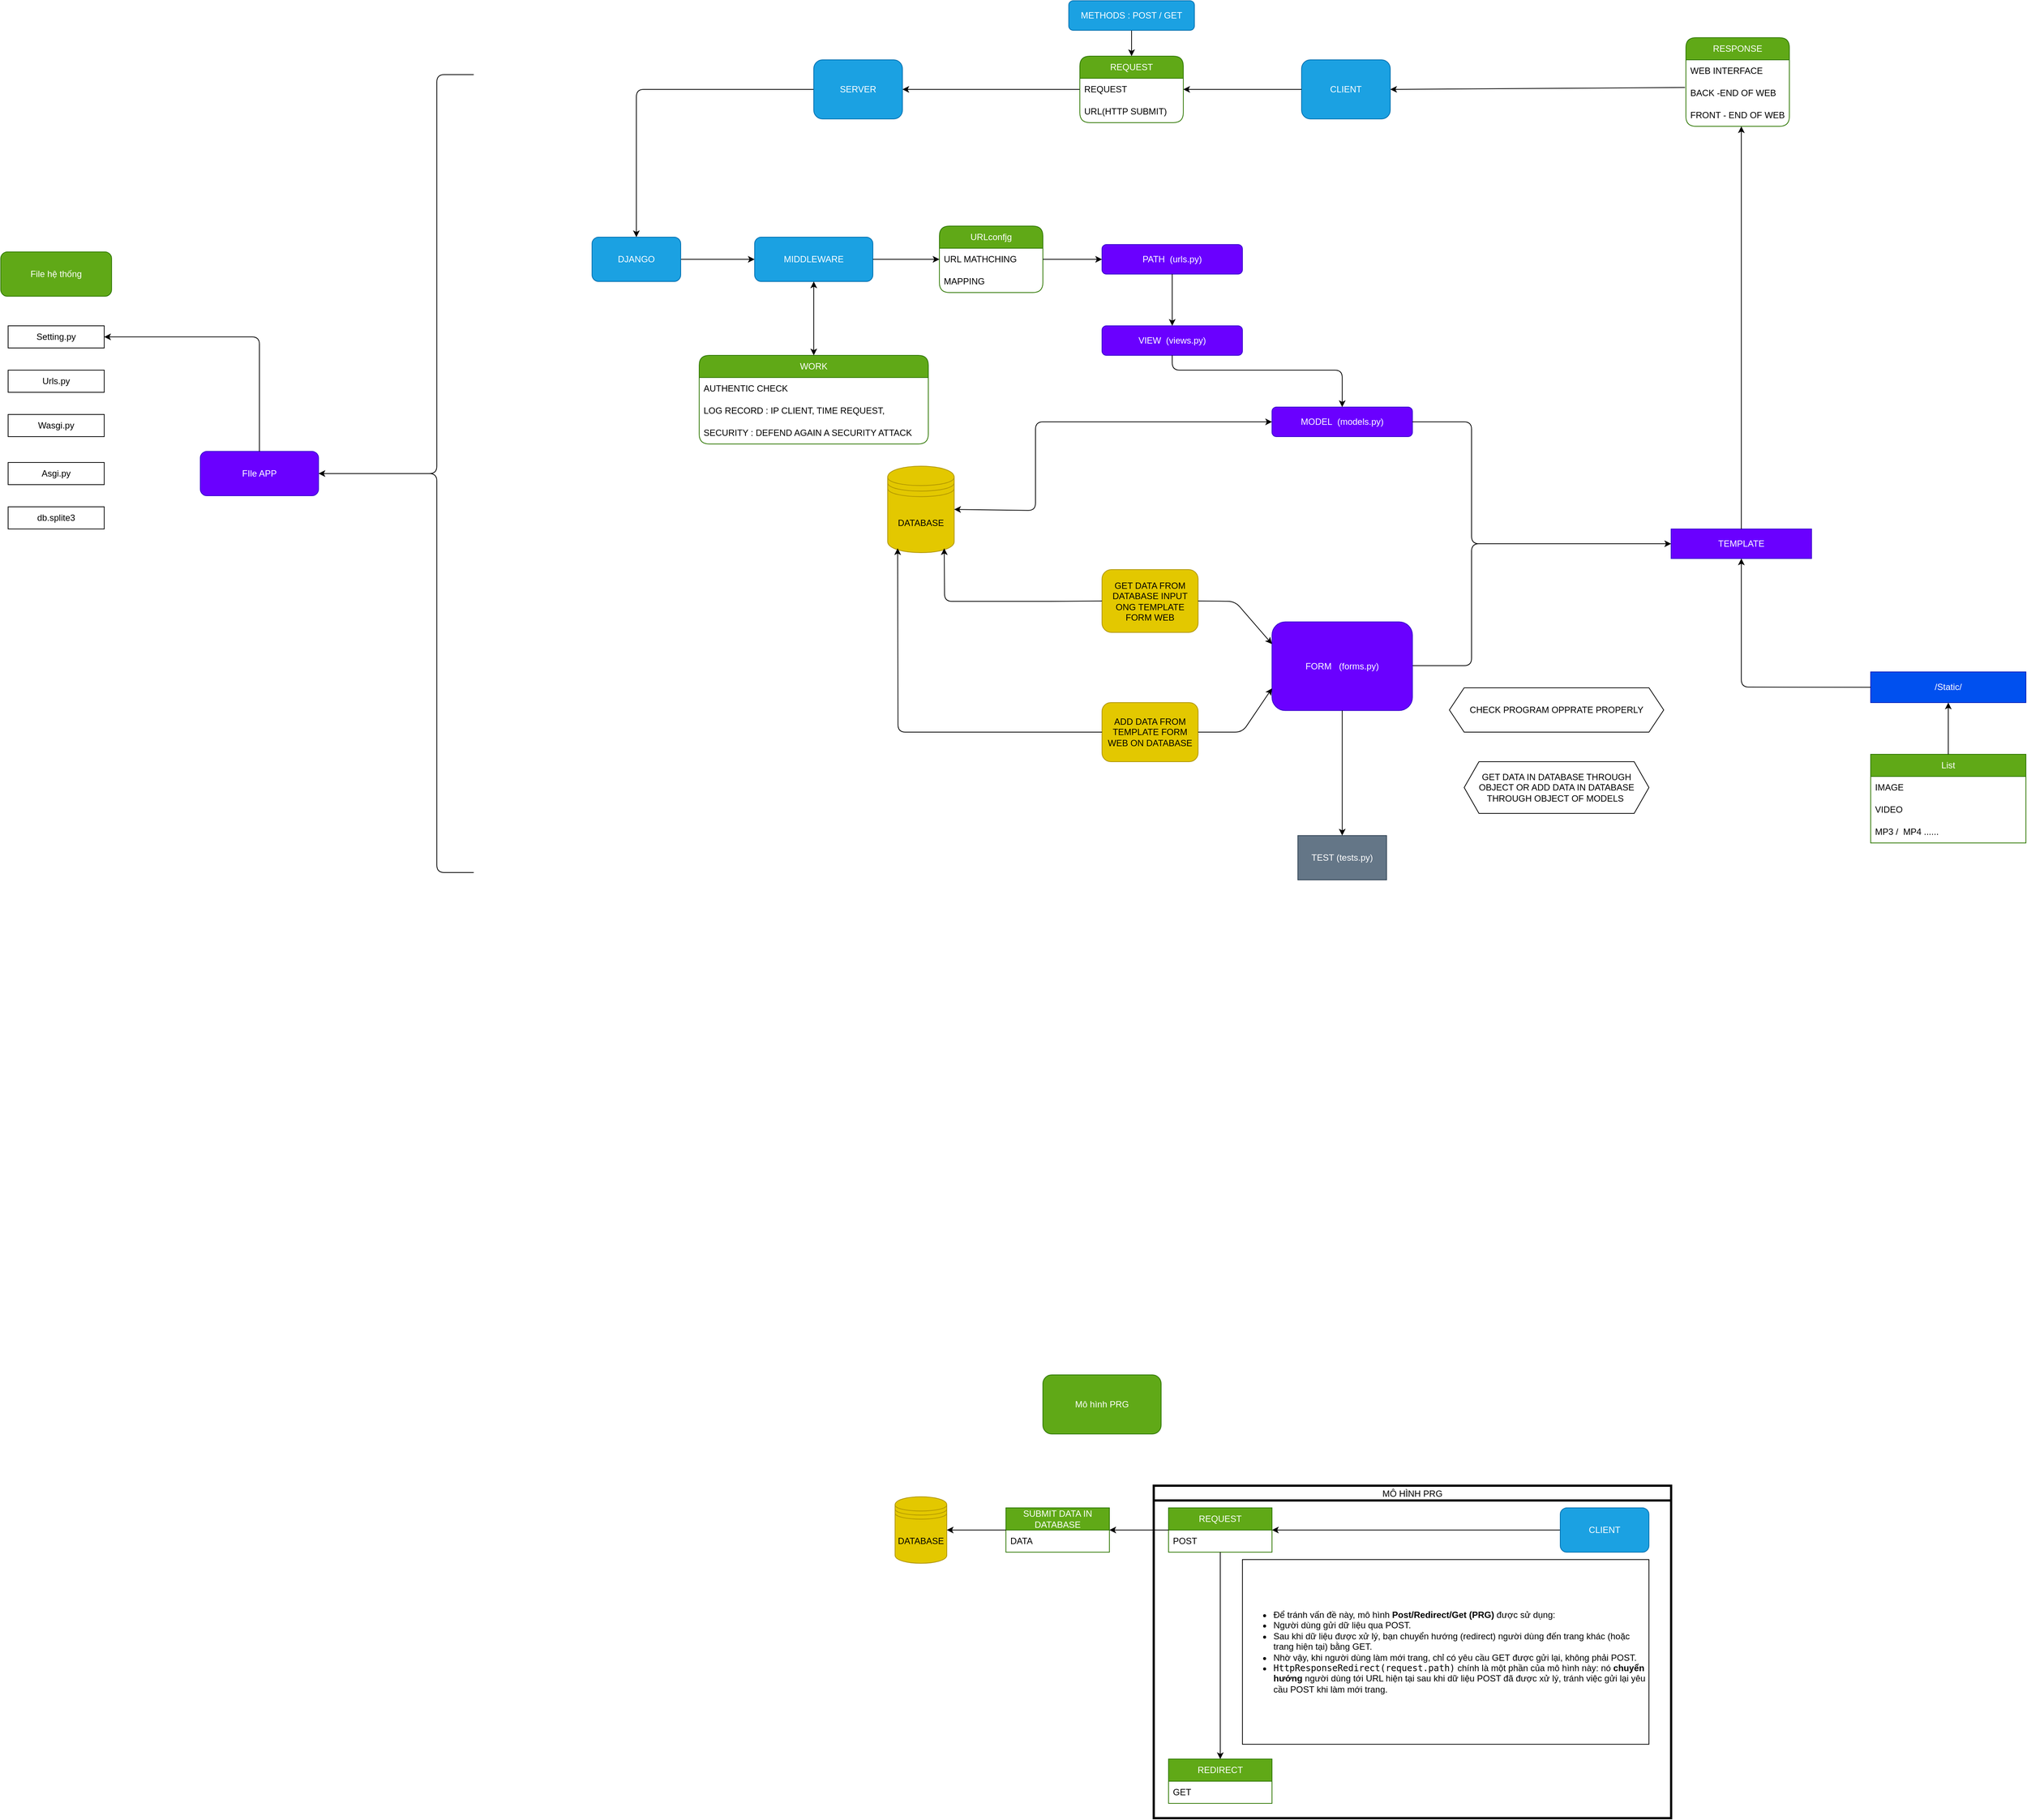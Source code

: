 <mxfile>
    <diagram id="SOHq7dQM-WWF4b1ekZTr" name="Page-1">
        <mxGraphModel dx="1604" dy="811" grid="1" gridSize="10" guides="1" tooltips="1" connect="1" arrows="0" fold="1" page="1" pageScale="1" pageWidth="5000" pageHeight="10000" background="none" math="0" shadow="0">
            <root>
                <mxCell id="0"/>
                <mxCell id="1" parent="0"/>
                <mxCell id="7" value="CLIENT" style="rounded=1;whiteSpace=wrap;html=1;fillColor=#1ba1e2;strokeColor=#006EAF;fontColor=#ffffff;" parent="1" vertex="1">
                    <mxGeometry x="2600" y="2080" width="120" height="80" as="geometry"/>
                </mxCell>
                <mxCell id="8" value="DATABASE" style="shape=datastore;whiteSpace=wrap;html=1;fillColor=#e3c800;fontColor=#000000;strokeColor=#B09500;" parent="1" vertex="1">
                    <mxGeometry x="2040" y="2630" width="90" height="117" as="geometry"/>
                </mxCell>
                <mxCell id="61" value="" style="edgeStyle=none;html=1;" parent="1" source="19" target="43" edge="1">
                    <mxGeometry relative="1" as="geometry"/>
                </mxCell>
                <mxCell id="19" value="DJANGO" style="rounded=1;whiteSpace=wrap;html=1;fillColor=#1ba1e2;fontColor=#ffffff;strokeColor=#006EAF;" parent="1" vertex="1">
                    <mxGeometry x="1640" y="2320" width="120" height="60" as="geometry"/>
                </mxCell>
                <mxCell id="20" value="MODEL&amp;nbsp; (models.py)" style="rounded=1;whiteSpace=wrap;html=1;fillColor=#6a00ff;fontColor=#ffffff;strokeColor=#3700CC;" parent="1" vertex="1">
                    <mxGeometry x="2560" y="2550" width="190" height="40" as="geometry"/>
                </mxCell>
                <mxCell id="23" value="TEMPLATE" style="rounded=0;whiteSpace=wrap;html=1;fillColor=#6a00ff;fontColor=#ffffff;strokeColor=#3700CC;" parent="1" vertex="1">
                    <mxGeometry x="3100" y="2715" width="190" height="40" as="geometry"/>
                </mxCell>
                <mxCell id="24" value="PATH&amp;nbsp; (urls.py)" style="rounded=1;whiteSpace=wrap;html=1;fillColor=#6a00ff;strokeColor=#3700CC;fontColor=#ffffff;" parent="1" vertex="1">
                    <mxGeometry x="2330" y="2330" width="190" height="40" as="geometry"/>
                </mxCell>
                <mxCell id="25" value="VIEW&amp;nbsp; (views.py)" style="rounded=1;whiteSpace=wrap;html=1;fillColor=#6a00ff;fontColor=#ffffff;strokeColor=#3700CC;" parent="1" vertex="1">
                    <mxGeometry x="2330" y="2440" width="190" height="40" as="geometry"/>
                </mxCell>
                <mxCell id="36" value="" style="endArrow=classic;html=1;entryX=1;entryY=0.5;entryDx=0;entryDy=0;exitX=0;exitY=0.5;exitDx=0;exitDy=0;" parent="1" source="40" target="2" edge="1">
                    <mxGeometry width="50" height="50" relative="1" as="geometry">
                        <mxPoint x="520" y="160" as="sourcePoint"/>
                        <mxPoint x="400" y="160" as="targetPoint"/>
                    </mxGeometry>
                </mxCell>
                <mxCell id="37" value="" style="endArrow=classic;html=1;exitX=0;exitY=0.5;exitDx=0;exitDy=0;entryX=1;entryY=0.5;entryDx=0;entryDy=0;" parent="1" source="7" target="40" edge="1">
                    <mxGeometry width="50" height="50" relative="1" as="geometry">
                        <mxPoint x="350" y="210" as="sourcePoint"/>
                        <mxPoint x="660" y="160" as="targetPoint"/>
                    </mxGeometry>
                </mxCell>
                <mxCell id="38" value="REQUEST" style="swimlane;fontStyle=0;childLayout=stackLayout;horizontal=1;startSize=30;horizontalStack=0;resizeParent=1;resizeParentMax=0;resizeLast=0;collapsible=1;marginBottom=0;whiteSpace=wrap;html=1;fillColor=#60a917;fontColor=#ffffff;strokeColor=#2D7600;swimlaneFillColor=default;rounded=1;" parent="1" vertex="1">
                    <mxGeometry x="2300" y="2075" width="140" height="90" as="geometry"/>
                </mxCell>
                <mxCell id="40" value="REQUEST" style="text;strokeColor=none;fillColor=none;align=left;verticalAlign=middle;spacingLeft=4;spacingRight=4;overflow=hidden;points=[[0,0.5],[1,0.5]];portConstraint=eastwest;rotatable=0;whiteSpace=wrap;html=1;" parent="38" vertex="1">
                    <mxGeometry y="30" width="140" height="30" as="geometry"/>
                </mxCell>
                <mxCell id="39" value="URL(HTTP SUBMIT)" style="text;strokeColor=none;fillColor=none;align=left;verticalAlign=middle;spacingLeft=4;spacingRight=4;overflow=hidden;points=[[0,0.5],[1,0.5]];portConstraint=eastwest;rotatable=0;whiteSpace=wrap;html=1;" parent="38" vertex="1">
                    <mxGeometry y="60" width="140" height="30" as="geometry"/>
                </mxCell>
                <mxCell id="42" value="" style="endArrow=classic;html=1;exitX=0;exitY=0.5;exitDx=0;exitDy=0;entryX=0.5;entryY=0;entryDx=0;entryDy=0;" parent="1" source="2" target="19" edge="1">
                    <mxGeometry width="50" height="50" relative="1" as="geometry">
                        <mxPoint x="350" y="380" as="sourcePoint"/>
                        <mxPoint x="80" y="160" as="targetPoint"/>
                        <Array as="points">
                            <mxPoint x="1700" y="2120"/>
                        </Array>
                    </mxGeometry>
                </mxCell>
                <mxCell id="43" value="MIDDLEWARE" style="rounded=1;whiteSpace=wrap;html=1;fillColor=#1ba1e2;fontColor=#ffffff;strokeColor=#006EAF;" parent="1" vertex="1">
                    <mxGeometry x="1860" y="2320" width="160" height="60" as="geometry"/>
                </mxCell>
                <mxCell id="44" value="WORK" style="swimlane;fontStyle=0;childLayout=stackLayout;horizontal=1;startSize=30;horizontalStack=0;resizeParent=1;resizeParentMax=0;resizeLast=0;collapsible=1;marginBottom=0;whiteSpace=wrap;html=1;fillColor=#60a917;fontColor=#ffffff;strokeColor=#2D7600;swimlaneFillColor=default;rounded=1;" parent="1" vertex="1">
                    <mxGeometry x="1785" y="2480" width="310" height="120" as="geometry"/>
                </mxCell>
                <mxCell id="45" value="AUTHENTIC CHECK" style="text;strokeColor=none;fillColor=none;align=left;verticalAlign=middle;spacingLeft=4;spacingRight=4;overflow=hidden;points=[[0,0.5],[1,0.5]];portConstraint=eastwest;rotatable=0;whiteSpace=wrap;html=1;" parent="44" vertex="1">
                    <mxGeometry y="30" width="310" height="30" as="geometry"/>
                </mxCell>
                <mxCell id="46" value="LOG RECORD : IP CLIENT, TIME REQUEST,&amp;nbsp;" style="text;strokeColor=none;fillColor=none;align=left;verticalAlign=middle;spacingLeft=4;spacingRight=4;overflow=hidden;points=[[0,0.5],[1,0.5]];portConstraint=eastwest;rotatable=0;whiteSpace=wrap;html=1;" parent="44" vertex="1">
                    <mxGeometry y="60" width="310" height="30" as="geometry"/>
                </mxCell>
                <mxCell id="51" value="SECURITY : DEFEND AGAIN A SECURITY ATTACK&amp;nbsp;" style="text;strokeColor=none;fillColor=none;align=left;verticalAlign=middle;spacingLeft=4;spacingRight=4;overflow=hidden;points=[[0,0.5],[1,0.5]];portConstraint=eastwest;rotatable=0;whiteSpace=wrap;html=1;" parent="44" vertex="1">
                    <mxGeometry y="90" width="310" height="30" as="geometry"/>
                </mxCell>
                <mxCell id="50" value="" style="endArrow=classic;startArrow=classic;html=1;exitX=0.5;exitY=1;exitDx=0;exitDy=0;entryX=0.5;entryY=0;entryDx=0;entryDy=0;" parent="1" source="43" target="44" edge="1">
                    <mxGeometry width="50" height="50" relative="1" as="geometry">
                        <mxPoint x="350" y="380" as="sourcePoint"/>
                        <mxPoint x="400" y="330" as="targetPoint"/>
                        <Array as="points"/>
                    </mxGeometry>
                </mxCell>
                <mxCell id="54" value="URLconfjg" style="swimlane;fontStyle=0;childLayout=stackLayout;horizontal=1;startSize=30;horizontalStack=0;resizeParent=1;resizeParentMax=0;resizeLast=0;collapsible=1;marginBottom=0;whiteSpace=wrap;html=1;fillColor=#60a917;fontColor=#ffffff;strokeColor=#2D7600;gradientColor=none;swimlaneFillColor=default;rounded=1;" parent="1" vertex="1">
                    <mxGeometry x="2110" y="2305" width="140" height="90" as="geometry"/>
                </mxCell>
                <mxCell id="55" value="URL MATHCHING" style="text;strokeColor=none;fillColor=none;align=left;verticalAlign=middle;spacingLeft=4;spacingRight=4;overflow=hidden;points=[[0,0.5],[1,0.5]];portConstraint=eastwest;rotatable=0;whiteSpace=wrap;html=1;" parent="54" vertex="1">
                    <mxGeometry y="30" width="140" height="30" as="geometry"/>
                </mxCell>
                <mxCell id="56" value="MAPPING" style="text;strokeColor=none;fillColor=none;align=left;verticalAlign=middle;spacingLeft=4;spacingRight=4;overflow=hidden;points=[[0,0.5],[1,0.5]];portConstraint=eastwest;rotatable=0;whiteSpace=wrap;html=1;" parent="54" vertex="1">
                    <mxGeometry y="60" width="140" height="30" as="geometry"/>
                </mxCell>
                <mxCell id="58" value="" style="endArrow=classic;html=1;exitX=1;exitY=0.5;exitDx=0;exitDy=0;entryX=0;entryY=0.5;entryDx=0;entryDy=0;" parent="1" source="43" target="55" edge="1">
                    <mxGeometry width="50" height="50" relative="1" as="geometry">
                        <mxPoint x="410" y="370" as="sourcePoint"/>
                        <mxPoint x="460" y="320" as="targetPoint"/>
                    </mxGeometry>
                </mxCell>
                <mxCell id="59" value="" style="endArrow=classic;html=1;exitX=1;exitY=0.5;exitDx=0;exitDy=0;entryX=0;entryY=0.5;entryDx=0;entryDy=0;" parent="1" source="55" target="24" edge="1">
                    <mxGeometry width="50" height="50" relative="1" as="geometry">
                        <mxPoint x="410" y="370" as="sourcePoint"/>
                        <mxPoint x="460" y="320" as="targetPoint"/>
                    </mxGeometry>
                </mxCell>
                <mxCell id="62" value="" style="endArrow=classic;html=1;exitX=0.5;exitY=1;exitDx=0;exitDy=0;entryX=0.5;entryY=0;entryDx=0;entryDy=0;" parent="1" source="24" target="25" edge="1">
                    <mxGeometry width="50" height="50" relative="1" as="geometry">
                        <mxPoint x="410" y="470" as="sourcePoint"/>
                        <mxPoint x="460" y="420" as="targetPoint"/>
                    </mxGeometry>
                </mxCell>
                <mxCell id="69" value="GET DATA IN DATABASE THROUGH OBJECT OR ADD DATA IN DATABASE THROUGH OBJECT OF MODELS&amp;nbsp;" style="shape=hexagon;perimeter=hexagonPerimeter2;whiteSpace=wrap;html=1;fixedSize=1;" parent="1" vertex="1">
                    <mxGeometry x="2820" y="3030" width="250" height="70" as="geometry"/>
                </mxCell>
                <mxCell id="125" style="edgeStyle=none;html=1;exitX=0.1;exitY=0.5;exitDx=0;exitDy=0;exitPerimeter=0;fontSize=14;" parent="1" source="77" target="23" edge="1">
                    <mxGeometry relative="1" as="geometry"/>
                </mxCell>
                <mxCell id="77" value="" style="shape=curlyBracket;whiteSpace=wrap;html=1;rounded=1;flipH=1;labelPosition=right;verticalLabelPosition=middle;align=left;verticalAlign=middle;size=0.5;" parent="1" vertex="1">
                    <mxGeometry x="2750" y="2570" width="160" height="330" as="geometry"/>
                </mxCell>
                <mxCell id="83" style="edgeStyle=none;html=1;entryX=1;entryY=0.5;entryDx=0;entryDy=0;exitX=-0.009;exitY=0.247;exitDx=0;exitDy=0;exitPerimeter=0;" parent="1" source="109" target="7" edge="1">
                    <mxGeometry relative="1" as="geometry">
                        <Array as="points"/>
                        <mxPoint x="1200" y="280" as="sourcePoint"/>
                    </mxGeometry>
                </mxCell>
                <mxCell id="84" value="" style="endArrow=classic;startArrow=classic;html=1;exitX=1;exitY=0.5;exitDx=0;exitDy=0;entryX=0;entryY=0.5;entryDx=0;entryDy=0;" parent="1" source="8" target="20" edge="1">
                    <mxGeometry width="50" height="50" relative="1" as="geometry">
                        <mxPoint x="570" y="670" as="sourcePoint"/>
                        <mxPoint x="620" y="620" as="targetPoint"/>
                        <Array as="points">
                            <mxPoint x="2240" y="2690"/>
                            <mxPoint x="2240" y="2570"/>
                        </Array>
                    </mxGeometry>
                </mxCell>
                <mxCell id="88" value="" style="endArrow=classic;html=1;exitX=0.5;exitY=1;exitDx=0;exitDy=0;" parent="1" source="25" target="20" edge="1">
                    <mxGeometry width="50" height="50" relative="1" as="geometry">
                        <mxPoint x="570" y="740" as="sourcePoint"/>
                        <mxPoint x="620" y="690" as="targetPoint"/>
                        <Array as="points">
                            <mxPoint x="2425" y="2500"/>
                            <mxPoint x="2655" y="2500"/>
                        </Array>
                    </mxGeometry>
                </mxCell>
                <mxCell id="93" value="GET DATA FROM DATABASE INPUT ONG TEMPLATE FORM WEB" style="rounded=1;whiteSpace=wrap;html=1;fillColor=#e3c800;fontColor=#000000;strokeColor=#B09500;" parent="1" vertex="1">
                    <mxGeometry x="2330" y="2770" width="130" height="85" as="geometry"/>
                </mxCell>
                <mxCell id="96" value="FORM&amp;nbsp; &amp;nbsp;(forms.py)" style="rounded=1;whiteSpace=wrap;html=1;fillColor=#6a00ff;fontColor=#ffffff;strokeColor=#3700CC;" parent="1" vertex="1">
                    <mxGeometry x="2560" y="2840.75" width="190" height="120" as="geometry"/>
                </mxCell>
                <mxCell id="97" value="" style="endArrow=classic;html=1;exitX=1;exitY=0.5;exitDx=0;exitDy=0;entryX=0;entryY=0.25;entryDx=0;entryDy=0;" parent="1" source="93" target="96" edge="1">
                    <mxGeometry width="50" height="50" relative="1" as="geometry">
                        <mxPoint x="500" y="780" as="sourcePoint"/>
                        <mxPoint x="550" y="730" as="targetPoint"/>
                        <Array as="points">
                            <mxPoint x="2510" y="2813"/>
                        </Array>
                    </mxGeometry>
                </mxCell>
                <mxCell id="98" value="ADD DATA FROM TEMPLATE FORM WEB ON DATABASE" style="rounded=1;whiteSpace=wrap;html=1;fillColor=#e3c800;fontColor=#000000;strokeColor=#B09500;" parent="1" vertex="1">
                    <mxGeometry x="2330" y="2950" width="130" height="80" as="geometry"/>
                </mxCell>
                <mxCell id="99" value="" style="endArrow=classic;html=1;exitX=1;exitY=0.5;exitDx=0;exitDy=0;entryX=0;entryY=0.75;entryDx=0;entryDy=0;" parent="1" source="98" target="96" edge="1">
                    <mxGeometry width="50" height="50" relative="1" as="geometry">
                        <mxPoint x="500" y="750" as="sourcePoint"/>
                        <mxPoint x="550" y="700" as="targetPoint"/>
                        <Array as="points">
                            <mxPoint x="2520" y="2990"/>
                        </Array>
                    </mxGeometry>
                </mxCell>
                <mxCell id="100" value="" style="endArrow=classic;html=1;exitX=0;exitY=0.5;exitDx=0;exitDy=0;entryX=0.85;entryY=0.95;entryDx=0;entryDy=0;entryPerimeter=0;" parent="1" source="93" target="8" edge="1">
                    <mxGeometry width="50" height="50" relative="1" as="geometry">
                        <mxPoint x="500" y="750" as="sourcePoint"/>
                        <mxPoint x="2030" y="2850" as="targetPoint"/>
                        <Array as="points">
                            <mxPoint x="2250" y="2813"/>
                            <mxPoint x="2117" y="2813"/>
                        </Array>
                    </mxGeometry>
                </mxCell>
                <mxCell id="101" value="" style="endArrow=classic;html=1;exitX=0;exitY=0.5;exitDx=0;exitDy=0;entryX=0.15;entryY=0.95;entryDx=0;entryDy=0;entryPerimeter=0;" parent="1" source="98" target="8" edge="1">
                    <mxGeometry width="50" height="50" relative="1" as="geometry">
                        <mxPoint x="500" y="750" as="sourcePoint"/>
                        <mxPoint x="550" y="700" as="targetPoint"/>
                        <Array as="points">
                            <mxPoint x="2210" y="2990"/>
                            <mxPoint x="2054" y="2990"/>
                        </Array>
                    </mxGeometry>
                </mxCell>
                <mxCell id="102" value="TEST (tests.py)" style="rounded=0;whiteSpace=wrap;html=1;fillColor=#647687;fontColor=#ffffff;strokeColor=#314354;" parent="1" vertex="1">
                    <mxGeometry x="2595" y="3130" width="120" height="60" as="geometry"/>
                </mxCell>
                <mxCell id="103" value="CHECK PROGRAM OPPRATE PROPERLY" style="shape=hexagon;perimeter=hexagonPerimeter2;whiteSpace=wrap;html=1;fixedSize=1;" parent="1" vertex="1">
                    <mxGeometry x="2800" y="2930" width="290" height="60" as="geometry"/>
                </mxCell>
                <mxCell id="2" value="SERVER" style="rounded=1;whiteSpace=wrap;html=1;fillColor=#1ba1e2;fontColor=#ffffff;strokeColor=#006EAF;" parent="1" vertex="1">
                    <mxGeometry x="1940" y="2080" width="120" height="80" as="geometry"/>
                </mxCell>
                <mxCell id="106" value="RESPONSE" style="swimlane;fontStyle=0;childLayout=stackLayout;horizontal=1;startSize=30;horizontalStack=0;resizeParent=1;resizeParentMax=0;resizeLast=0;collapsible=1;marginBottom=0;whiteSpace=wrap;html=1;fillColor=#60a917;fontColor=#ffffff;strokeColor=#2D7600;rounded=1;" parent="1" vertex="1">
                    <mxGeometry x="3120" y="2050" width="140" height="120" as="geometry"/>
                </mxCell>
                <mxCell id="107" value="WEB INTERFACE" style="text;strokeColor=none;fillColor=none;align=left;verticalAlign=middle;spacingLeft=4;spacingRight=4;overflow=hidden;points=[[0,0.5],[1,0.5]];portConstraint=eastwest;rotatable=0;whiteSpace=wrap;html=1;" parent="106" vertex="1">
                    <mxGeometry y="30" width="140" height="30" as="geometry"/>
                </mxCell>
                <mxCell id="109" value="BACK -END OF WEB" style="text;strokeColor=none;fillColor=none;align=left;verticalAlign=middle;spacingLeft=4;spacingRight=4;overflow=hidden;points=[[0,0.5],[1,0.5]];portConstraint=eastwest;rotatable=0;whiteSpace=wrap;html=1;" parent="106" vertex="1">
                    <mxGeometry y="60" width="140" height="30" as="geometry"/>
                </mxCell>
                <mxCell id="108" value="FRONT - END OF WEB" style="text;strokeColor=none;fillColor=none;align=left;verticalAlign=middle;spacingLeft=4;spacingRight=4;overflow=hidden;points=[[0,0.5],[1,0.5]];portConstraint=eastwest;rotatable=0;whiteSpace=wrap;html=1;" parent="106" vertex="1">
                    <mxGeometry y="90" width="140" height="30" as="geometry"/>
                </mxCell>
                <mxCell id="110" value="" style="endArrow=classic;html=1;exitX=0.5;exitY=0;exitDx=0;exitDy=0;" parent="1" source="23" edge="1">
                    <mxGeometry width="50" height="50" relative="1" as="geometry">
                        <mxPoint x="1210" y="690" as="sourcePoint"/>
                        <mxPoint x="3195" y="2170" as="targetPoint"/>
                        <Array as="points"/>
                    </mxGeometry>
                </mxCell>
                <mxCell id="111" value="/Static/" style="rounded=0;whiteSpace=wrap;html=1;fillColor=#0050ef;fontColor=#ffffff;strokeColor=#001DBC;" parent="1" vertex="1">
                    <mxGeometry x="3370" y="2908.5" width="210" height="41.5" as="geometry"/>
                </mxCell>
                <mxCell id="112" value="" style="endArrow=classic;html=1;entryX=0.5;entryY=1;entryDx=0;entryDy=0;exitX=0;exitY=0.5;exitDx=0;exitDy=0;" parent="1" source="111" target="23" edge="1">
                    <mxGeometry width="50" height="50" relative="1" as="geometry">
                        <mxPoint x="3350" y="2929" as="sourcePoint"/>
                        <mxPoint x="3330" y="2840" as="targetPoint"/>
                        <Array as="points">
                            <mxPoint x="3195" y="2929"/>
                        </Array>
                    </mxGeometry>
                </mxCell>
                <mxCell id="113" value="List" style="swimlane;fontStyle=0;childLayout=stackLayout;horizontal=1;startSize=30;horizontalStack=0;resizeParent=1;resizeParentMax=0;resizeLast=0;collapsible=1;marginBottom=0;whiteSpace=wrap;html=1;fillColor=#60a917;fontColor=#ffffff;strokeColor=#2D7600;" parent="1" vertex="1">
                    <mxGeometry x="3370" y="3020" width="210" height="120" as="geometry"/>
                </mxCell>
                <mxCell id="114" value="IMAGE" style="text;strokeColor=none;fillColor=none;align=left;verticalAlign=middle;spacingLeft=4;spacingRight=4;overflow=hidden;points=[[0,0.5],[1,0.5]];portConstraint=eastwest;rotatable=0;whiteSpace=wrap;html=1;" parent="113" vertex="1">
                    <mxGeometry y="30" width="210" height="30" as="geometry"/>
                </mxCell>
                <mxCell id="115" value="VIDEO" style="text;strokeColor=none;fillColor=none;align=left;verticalAlign=middle;spacingLeft=4;spacingRight=4;overflow=hidden;points=[[0,0.5],[1,0.5]];portConstraint=eastwest;rotatable=0;whiteSpace=wrap;html=1;" parent="113" vertex="1">
                    <mxGeometry y="60" width="210" height="30" as="geometry"/>
                </mxCell>
                <mxCell id="116" value="MP3 /&amp;nbsp; MP4 ......" style="text;strokeColor=none;fillColor=none;align=left;verticalAlign=middle;spacingLeft=4;spacingRight=4;overflow=hidden;points=[[0,0.5],[1,0.5]];portConstraint=eastwest;rotatable=0;whiteSpace=wrap;html=1;" parent="113" vertex="1">
                    <mxGeometry y="90" width="210" height="30" as="geometry"/>
                </mxCell>
                <mxCell id="123" value="" style="endArrow=classic;html=1;entryX=0.5;entryY=0;entryDx=0;entryDy=0;exitX=0.5;exitY=1;exitDx=0;exitDy=0;" parent="1" source="124" target="38" edge="1">
                    <mxGeometry width="50" height="50" relative="1" as="geometry">
                        <mxPoint x="2370" y="1870" as="sourcePoint"/>
                        <mxPoint x="2120" y="2180" as="targetPoint"/>
                    </mxGeometry>
                </mxCell>
                <mxCell id="124" value="METHODS : POST / GET" style="rounded=1;whiteSpace=wrap;html=1;fillColor=#1ba1e2;fontColor=#ffffff;strokeColor=#006EAF;" parent="1" vertex="1">
                    <mxGeometry x="2285" y="2000" width="170" height="40" as="geometry"/>
                </mxCell>
                <mxCell id="127" value="" style="endArrow=classic;html=1;fontSize=14;exitX=0.5;exitY=0;exitDx=0;exitDy=0;entryX=0.5;entryY=1;entryDx=0;entryDy=0;" parent="1" source="113" target="111" edge="1">
                    <mxGeometry width="50" height="50" relative="1" as="geometry">
                        <mxPoint x="3100" y="2930" as="sourcePoint"/>
                        <mxPoint x="3150" y="2880" as="targetPoint"/>
                    </mxGeometry>
                </mxCell>
                <mxCell id="131" value="" style="endArrow=classic;html=1;exitX=0.5;exitY=1;exitDx=0;exitDy=0;entryX=0.5;entryY=0;entryDx=0;entryDy=0;" parent="1" source="96" target="102" edge="1">
                    <mxGeometry width="50" height="50" relative="1" as="geometry">
                        <mxPoint x="2960" y="3000" as="sourcePoint"/>
                        <mxPoint x="3010" y="2950" as="targetPoint"/>
                    </mxGeometry>
                </mxCell>
                <mxCell id="134" style="edgeStyle=none;html=1;exitX=0.1;exitY=0.5;exitDx=0;exitDy=0;exitPerimeter=0;" parent="1" source="132" target="133" edge="1">
                    <mxGeometry relative="1" as="geometry"/>
                </mxCell>
                <mxCell id="132" value="" style="shape=curlyBracket;whiteSpace=wrap;html=1;rounded=1;labelPosition=left;verticalLabelPosition=middle;align=right;verticalAlign=middle;" parent="1" vertex="1">
                    <mxGeometry x="1380" y="2100" width="100" height="1080" as="geometry"/>
                </mxCell>
                <mxCell id="133" value="FIle APP" style="rounded=1;whiteSpace=wrap;html=1;fillColor=#6a00ff;fontColor=#ffffff;strokeColor=#3700CC;" parent="1" vertex="1">
                    <mxGeometry x="1110" y="2610" width="160" height="60" as="geometry"/>
                </mxCell>
                <mxCell id="135" value="" style="endArrow=classic;html=1;exitX=0.5;exitY=0;exitDx=0;exitDy=0;entryX=1;entryY=0.5;entryDx=0;entryDy=0;" parent="1" source="133" target="137" edge="1">
                    <mxGeometry width="50" height="50" relative="1" as="geometry">
                        <mxPoint x="850" y="2310" as="sourcePoint"/>
                        <mxPoint x="1190" y="2460" as="targetPoint"/>
                        <Array as="points">
                            <mxPoint x="1190" y="2455"/>
                        </Array>
                    </mxGeometry>
                </mxCell>
                <mxCell id="136" value="File hệ thống" style="rounded=1;whiteSpace=wrap;html=1;fillColor=#60a917;fontColor=#ffffff;strokeColor=#2D7600;" parent="1" vertex="1">
                    <mxGeometry x="840" y="2340" width="150" height="60" as="geometry"/>
                </mxCell>
                <mxCell id="137" value="Setting.py" style="rounded=0;whiteSpace=wrap;html=1;" parent="1" vertex="1">
                    <mxGeometry x="850" y="2440" width="130" height="30" as="geometry"/>
                </mxCell>
                <mxCell id="138" value="" style="rounded=0;whiteSpace=wrap;html=1;" parent="1" vertex="1">
                    <mxGeometry x="850" y="2500" width="130" height="30" as="geometry"/>
                </mxCell>
                <mxCell id="139" value="Wasgi.py" style="rounded=0;whiteSpace=wrap;html=1;" parent="1" vertex="1">
                    <mxGeometry x="850" y="2560" width="130" height="30" as="geometry"/>
                </mxCell>
                <mxCell id="140" value="Urls.py" style="rounded=0;whiteSpace=wrap;html=1;" parent="1" vertex="1">
                    <mxGeometry x="850" y="2500" width="130" height="30" as="geometry"/>
                </mxCell>
                <mxCell id="141" value="Asgi.py" style="rounded=0;whiteSpace=wrap;html=1;" parent="1" vertex="1">
                    <mxGeometry x="850" y="2625" width="130" height="30" as="geometry"/>
                </mxCell>
                <mxCell id="142" value="db.splite3" style="rounded=0;whiteSpace=wrap;html=1;" parent="1" vertex="1">
                    <mxGeometry x="850" y="2685" width="130" height="30" as="geometry"/>
                </mxCell>
                <mxCell id="143" value="Mô hình PRG" style="rounded=1;whiteSpace=wrap;html=1;fillColor=#60a917;fontColor=#ffffff;strokeColor=#2D7600;" parent="1" vertex="1">
                    <mxGeometry x="2250" y="3860" width="160" height="80" as="geometry"/>
                </mxCell>
                <mxCell id="146" value="" style="endArrow=classic;html=1;exitX=0;exitY=0.5;exitDx=0;exitDy=0;" parent="1" source="145" edge="1">
                    <mxGeometry width="50" height="50" relative="1" as="geometry">
                        <mxPoint x="2370" y="4140" as="sourcePoint"/>
                        <mxPoint x="2560" y="4070" as="targetPoint"/>
                    </mxGeometry>
                </mxCell>
                <mxCell id="148" value="REQUEST" style="swimlane;fontStyle=0;childLayout=stackLayout;horizontal=1;startSize=30;horizontalStack=0;resizeParent=1;resizeParentMax=0;resizeLast=0;collapsible=1;marginBottom=0;whiteSpace=wrap;html=1;fillColor=#60a917;fontColor=#ffffff;strokeColor=#2D7600;" parent="1" vertex="1">
                    <mxGeometry x="2420" y="4040" width="140" height="60" as="geometry"/>
                </mxCell>
                <mxCell id="149" value="POST" style="text;strokeColor=none;fillColor=none;align=left;verticalAlign=middle;spacingLeft=4;spacingRight=4;overflow=hidden;points=[[0,0.5],[1,0.5]];portConstraint=eastwest;rotatable=0;whiteSpace=wrap;html=1;" parent="148" vertex="1">
                    <mxGeometry y="30" width="140" height="30" as="geometry"/>
                </mxCell>
                <mxCell id="154" value="DATABASE" style="shape=datastore;whiteSpace=wrap;html=1;fillColor=#e3c800;fontColor=#000000;strokeColor=#B09500;" parent="1" vertex="1">
                    <mxGeometry x="2050" y="4025" width="70" height="90" as="geometry"/>
                </mxCell>
                <mxCell id="155" value="SUBMIT DATA IN DATABASE" style="swimlane;fontStyle=0;childLayout=stackLayout;horizontal=1;startSize=30;horizontalStack=0;resizeParent=1;resizeParentMax=0;resizeLast=0;collapsible=1;marginBottom=0;whiteSpace=wrap;html=1;fillColor=#60a917;fontColor=#ffffff;strokeColor=#2D7600;" parent="1" vertex="1">
                    <mxGeometry x="2200" y="4040" width="140" height="60" as="geometry"/>
                </mxCell>
                <mxCell id="156" value="DATA" style="text;strokeColor=none;fillColor=none;align=left;verticalAlign=middle;spacingLeft=4;spacingRight=4;overflow=hidden;points=[[0,0.5],[1,0.5]];portConstraint=eastwest;rotatable=0;whiteSpace=wrap;html=1;" parent="155" vertex="1">
                    <mxGeometry y="30" width="140" height="30" as="geometry"/>
                </mxCell>
                <mxCell id="159" value="" style="endArrow=classic;html=1;exitX=0;exitY=0.5;exitDx=0;exitDy=0;entryX=1;entryY=0.5;entryDx=0;entryDy=0;" parent="1" source="148" target="155" edge="1">
                    <mxGeometry width="50" height="50" relative="1" as="geometry">
                        <mxPoint x="2180" y="4180" as="sourcePoint"/>
                        <mxPoint x="2350" y="4150" as="targetPoint"/>
                    </mxGeometry>
                </mxCell>
                <mxCell id="160" value="" style="endArrow=classic;html=1;exitX=0;exitY=0.5;exitDx=0;exitDy=0;" parent="1" source="155" target="154" edge="1">
                    <mxGeometry width="50" height="50" relative="1" as="geometry">
                        <mxPoint x="2160" y="4110" as="sourcePoint"/>
                        <mxPoint x="2350" y="4150" as="targetPoint"/>
                    </mxGeometry>
                </mxCell>
                <mxCell id="164" value="REDIRECT" style="swimlane;fontStyle=0;childLayout=stackLayout;horizontal=1;startSize=30;horizontalStack=0;resizeParent=1;resizeParentMax=0;resizeLast=0;collapsible=1;marginBottom=0;whiteSpace=wrap;html=1;fillColor=#60a917;fontColor=#ffffff;strokeColor=#2D7600;" parent="1" vertex="1">
                    <mxGeometry x="2420" y="4380" width="140" height="60" as="geometry"/>
                </mxCell>
                <mxCell id="165" value="GET" style="text;strokeColor=none;fillColor=none;align=left;verticalAlign=middle;spacingLeft=4;spacingRight=4;overflow=hidden;points=[[0,0.5],[1,0.5]];portConstraint=eastwest;rotatable=0;whiteSpace=wrap;html=1;" parent="164" vertex="1">
                    <mxGeometry y="30" width="140" height="30" as="geometry"/>
                </mxCell>
                <mxCell id="169" value="" style="endArrow=classic;html=1;entryX=0.5;entryY=0;entryDx=0;entryDy=0;" parent="1" source="149" target="164" edge="1">
                    <mxGeometry width="50" height="50" relative="1" as="geometry">
                        <mxPoint x="2410" y="4130" as="sourcePoint"/>
                        <mxPoint x="2450" y="4220" as="targetPoint"/>
                    </mxGeometry>
                </mxCell>
                <mxCell id="180" value="MÔ HÌNH PRG" style="swimlane;startSize=20;horizontal=1;containerType=tree;newEdgeStyle={&quot;edgeStyle&quot;:&quot;elbowEdgeStyle&quot;,&quot;startArrow&quot;:&quot;none&quot;,&quot;endArrow&quot;:&quot;none&quot;};strokeWidth=3;align=center;fontStyle=0;" parent="1" vertex="1">
                    <mxGeometry x="2400" y="4010" width="700" height="450" as="geometry"/>
                </mxCell>
                <mxCell id="186" value="&lt;div style=&quot;&quot;&gt;&lt;div&gt;&lt;br&gt;&lt;/div&gt;&lt;ul&gt;&lt;li&gt;&lt;span style=&quot;background-color: initial;&quot;&gt;Để tránh vấn đề này, mô hình &lt;/span&gt;&lt;strong style=&quot;background-color: initial;&quot;&gt;Post/Redirect/Get (PRG)&lt;/strong&gt;&lt;span style=&quot;background-color: initial;&quot;&gt; được sử dụng:&lt;/span&gt;&lt;/li&gt;&lt;li&gt;&lt;span style=&quot;background-color: initial;&quot;&gt;Người dùng gửi dữ liệu qua POST.&lt;/span&gt;&lt;/li&gt;&lt;li&gt;&lt;span style=&quot;background-color: initial;&quot;&gt;Sau khi dữ liệu được xử lý, bạn chuyển hướng (redirect) người dùng đến trang khác (hoặc trang hiện tại) bằng GET.&lt;/span&gt;&lt;/li&gt;&lt;li&gt;&lt;span style=&quot;background-color: initial;&quot;&gt;Nhờ vậy, khi người dùng làm mới trang, chỉ có yêu cầu GET được gửi lại, không phải POST.&lt;/span&gt;&lt;/li&gt;&lt;li&gt;&lt;span style=&quot;background-color: initial;&quot;&gt;&lt;code&gt;HttpResponseRedirect(request.path)&lt;/code&gt; chính là một phần của mô hình này: nó &lt;strong&gt;chuyển hướng&lt;/strong&gt; người dùng tới URL hiện tại sau khi dữ liệu POST đã được xử lý, tránh việc gửi lại yêu cầu POST khi làm mới trang.&lt;br&gt;&lt;/span&gt;&lt;/li&gt;&lt;/ul&gt;&lt;/div&gt;&lt;div style=&quot;&quot;&gt;&lt;br&gt;&lt;/div&gt;" style="rounded=0;whiteSpace=wrap;html=1;align=left;" parent="180" vertex="1">
                    <mxGeometry x="120" y="100" width="550" height="250" as="geometry"/>
                </mxCell>
                <mxCell id="145" value="CLIENT" style="rounded=1;whiteSpace=wrap;html=1;fillColor=#1ba1e2;fontColor=#ffffff;strokeColor=#006EAF;" parent="180" vertex="1">
                    <mxGeometry x="550" y="30" width="120" height="60" as="geometry"/>
                </mxCell>
            </root>
        </mxGraphModel>
    </diagram>
</mxfile>